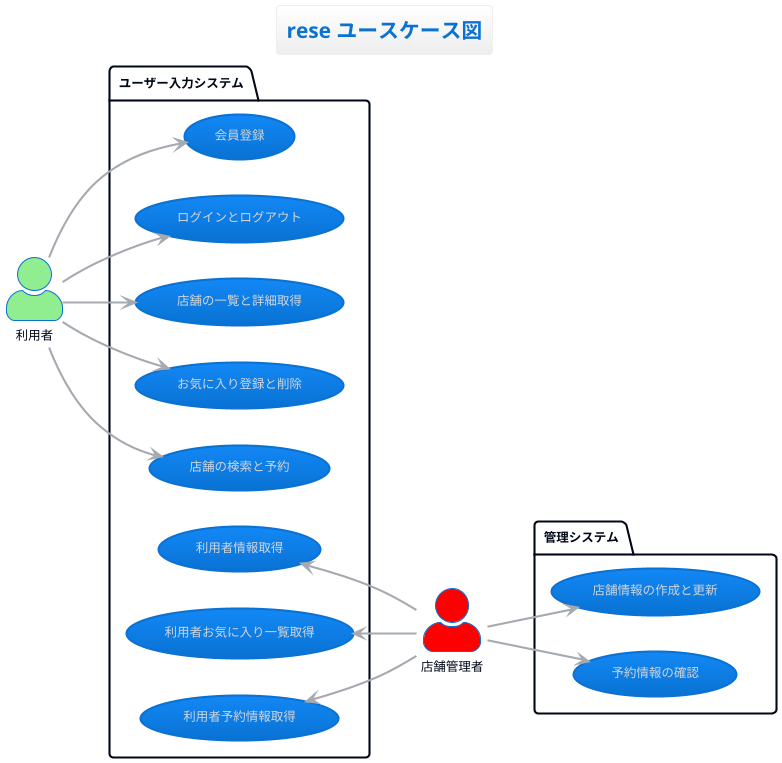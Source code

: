 @startuml ユースケース図
title rese ユースケース図

!theme cloudscape-design

left to right direction

skinparam actorstyle awesome

actor 利用者 #LightGreen
actor 店舗管理者 #Red

package "ユーザー入力システム" {
    usecase 会員登録
    usecase ログインとログアウト

    usecase 店舗の一覧と詳細取得
    usecase お気に入り登録と削除
    usecase 店舗の検索と予約

    usecase 利用者情報取得
    usecase 利用者お気に入り一覧取得
    usecase 利用者予約情報取得
    }
利用者 --> 店舗の一覧と詳細取得
利用者 --> ログインとログアウト
利用者 --> 会員登録
利用者 --> お気に入り登録と削除
利用者 --> 店舗の検索と予約
利用者情報取得 <-- 店舗管理者
利用者お気に入り一覧取得 <-- 店舗管理者
利用者予約情報取得 <-- 店舗管理者


package "管理システム"{
    usecase 店舗情報の作成と更新
    usecase 予約情報の確認
}
店舗管理者 --> 店舗情報の作成と更新
店舗管理者 --> 予約情報の確認
@enduml


' アクターの洗い出し
' 【利用者】
'     ・会員登録
'     ・ログイン、ログアウト

'     ・店舗の一覧と詳細取得
'     ・お気に入り登録と削除

'     ・店舗の検索（エリア、ジャンル、店名）
'     ・店舗を予約追加、削除
'     ・マイページ

' 【店舗代表者】
'     ・利用者情報取得
'     ・利用者お気に入り一覧取得
'     ・利用者予約情報取得
' 【管理者】
'     ・店舗管理者を作成


' 【エンティティ、アトリビュートの洗い出し】
'       会員（利用者情報）      [users]
'               ・名前
'               ・メールアドレス
'               ・パスワード
'       店舗                   [shops]
'               ・一覧
'               ・詳細
'               ・店舗画像
'               ・検索（エリア、ジャンル、店舗名）
'               ・お気に入り登録、解除

'       予約（予約情報）        [reservations]
'               ・名前
'               ・日時
'               ・人数
'               ・店舗情報の表示
'               ・予約情報

'       マイページ（お気に入り情報）[mypages]
'               ・名前
'               ・店舗情報
'               ・予約情報
'               ・お気に入り情報

'       管理システム            [managements]
'               ・利用者情報
'               ・利用者お気に入り一覧
'               ・利用者予約情報
